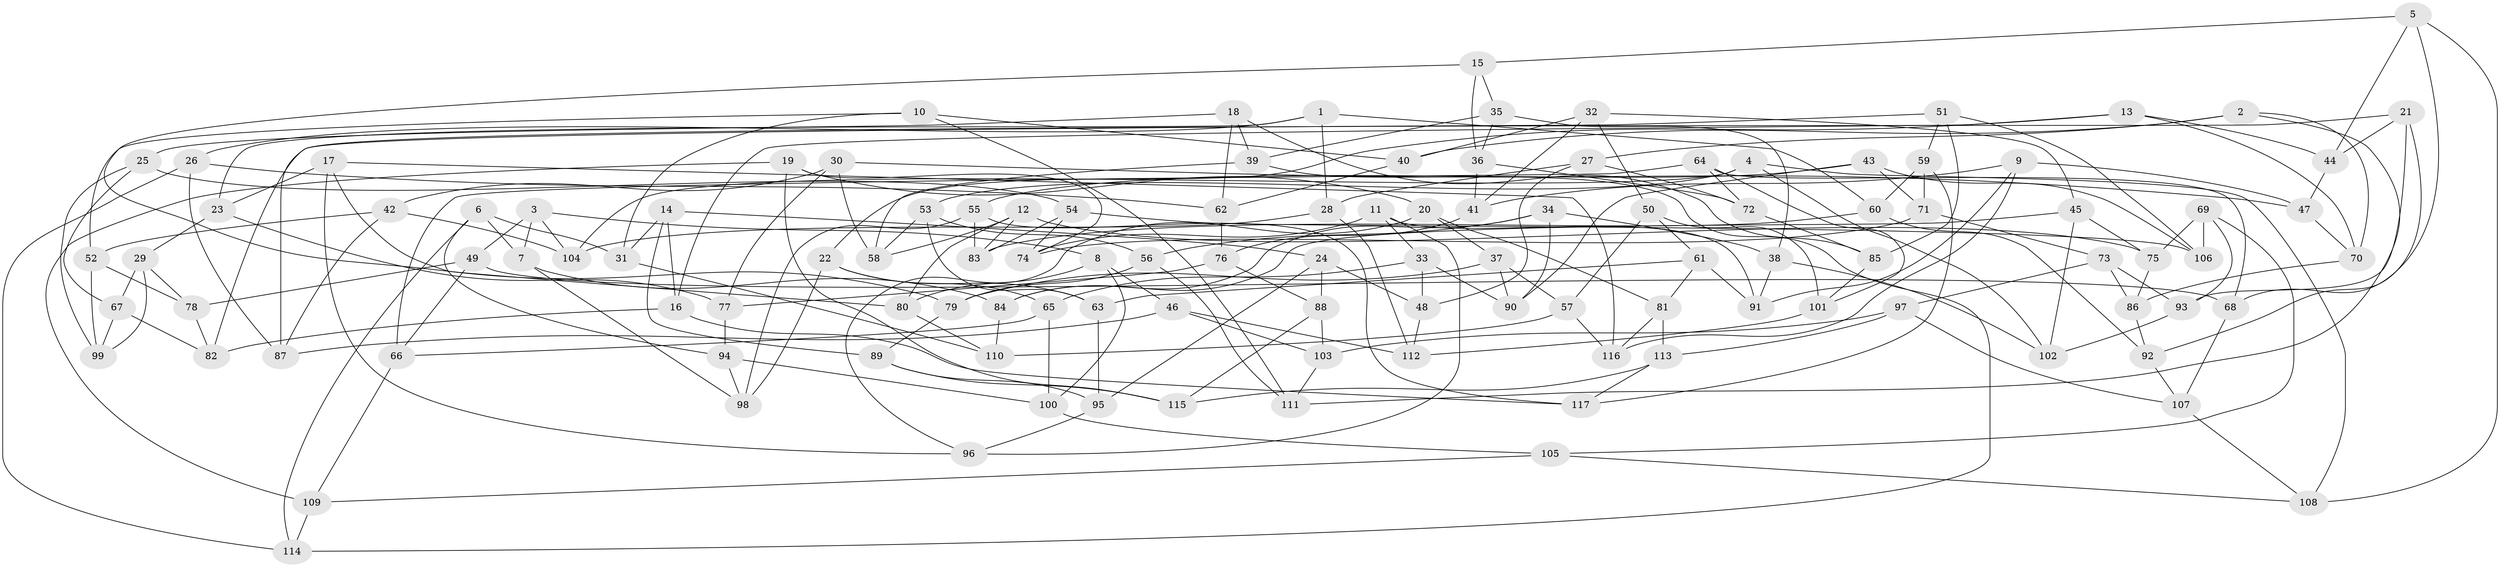 // coarse degree distribution, {10: 0.04225352112676056, 4: 0.7605633802816901, 11: 0.028169014084507043, 9: 0.04225352112676056, 7: 0.04225352112676056, 8: 0.014084507042253521, 3: 0.056338028169014086, 12: 0.014084507042253521}
// Generated by graph-tools (version 1.1) at 2025/53/03/04/25 22:53:58]
// undirected, 117 vertices, 234 edges
graph export_dot {
  node [color=gray90,style=filled];
  1;
  2;
  3;
  4;
  5;
  6;
  7;
  8;
  9;
  10;
  11;
  12;
  13;
  14;
  15;
  16;
  17;
  18;
  19;
  20;
  21;
  22;
  23;
  24;
  25;
  26;
  27;
  28;
  29;
  30;
  31;
  32;
  33;
  34;
  35;
  36;
  37;
  38;
  39;
  40;
  41;
  42;
  43;
  44;
  45;
  46;
  47;
  48;
  49;
  50;
  51;
  52;
  53;
  54;
  55;
  56;
  57;
  58;
  59;
  60;
  61;
  62;
  63;
  64;
  65;
  66;
  67;
  68;
  69;
  70;
  71;
  72;
  73;
  74;
  75;
  76;
  77;
  78;
  79;
  80;
  81;
  82;
  83;
  84;
  85;
  86;
  87;
  88;
  89;
  90;
  91;
  92;
  93;
  94;
  95;
  96;
  97;
  98;
  99;
  100;
  101;
  102;
  103;
  104;
  105;
  106;
  107;
  108;
  109;
  110;
  111;
  112;
  113;
  114;
  115;
  116;
  117;
  1 -- 28;
  1 -- 26;
  1 -- 23;
  1 -- 60;
  2 -- 40;
  2 -- 111;
  2 -- 70;
  2 -- 27;
  3 -- 49;
  3 -- 104;
  3 -- 7;
  3 -- 8;
  4 -- 53;
  4 -- 108;
  4 -- 104;
  4 -- 102;
  5 -- 68;
  5 -- 44;
  5 -- 108;
  5 -- 15;
  6 -- 31;
  6 -- 114;
  6 -- 94;
  6 -- 7;
  7 -- 98;
  7 -- 84;
  8 -- 46;
  8 -- 100;
  8 -- 80;
  9 -- 41;
  9 -- 116;
  9 -- 91;
  9 -- 47;
  10 -- 52;
  10 -- 40;
  10 -- 31;
  10 -- 111;
  11 -- 74;
  11 -- 91;
  11 -- 96;
  11 -- 33;
  12 -- 75;
  12 -- 58;
  12 -- 83;
  12 -- 80;
  13 -- 44;
  13 -- 22;
  13 -- 70;
  13 -- 16;
  14 -- 24;
  14 -- 89;
  14 -- 16;
  14 -- 31;
  15 -- 79;
  15 -- 36;
  15 -- 35;
  16 -- 82;
  16 -- 117;
  17 -- 116;
  17 -- 80;
  17 -- 96;
  17 -- 23;
  18 -- 85;
  18 -- 25;
  18 -- 62;
  18 -- 39;
  19 -- 115;
  19 -- 74;
  19 -- 109;
  19 -- 20;
  20 -- 81;
  20 -- 37;
  20 -- 96;
  21 -- 44;
  21 -- 92;
  21 -- 93;
  21 -- 82;
  22 -- 98;
  22 -- 65;
  22 -- 63;
  23 -- 77;
  23 -- 29;
  24 -- 48;
  24 -- 88;
  24 -- 95;
  25 -- 99;
  25 -- 54;
  25 -- 67;
  26 -- 62;
  26 -- 114;
  26 -- 87;
  27 -- 48;
  27 -- 72;
  27 -- 28;
  28 -- 104;
  28 -- 112;
  29 -- 67;
  29 -- 78;
  29 -- 99;
  30 -- 77;
  30 -- 47;
  30 -- 58;
  30 -- 42;
  31 -- 110;
  32 -- 40;
  32 -- 41;
  32 -- 50;
  32 -- 45;
  33 -- 90;
  33 -- 65;
  33 -- 48;
  34 -- 38;
  34 -- 90;
  34 -- 56;
  34 -- 84;
  35 -- 39;
  35 -- 36;
  35 -- 38;
  36 -- 41;
  36 -- 72;
  37 -- 57;
  37 -- 79;
  37 -- 90;
  38 -- 102;
  38 -- 91;
  39 -- 114;
  39 -- 58;
  40 -- 62;
  41 -- 76;
  42 -- 104;
  42 -- 87;
  42 -- 52;
  43 -- 55;
  43 -- 106;
  43 -- 71;
  43 -- 90;
  44 -- 47;
  45 -- 84;
  45 -- 102;
  45 -- 75;
  46 -- 103;
  46 -- 112;
  46 -- 87;
  47 -- 70;
  48 -- 112;
  49 -- 68;
  49 -- 78;
  49 -- 66;
  50 -- 61;
  50 -- 101;
  50 -- 57;
  51 -- 59;
  51 -- 85;
  51 -- 106;
  51 -- 87;
  52 -- 78;
  52 -- 99;
  53 -- 58;
  53 -- 63;
  53 -- 56;
  54 -- 83;
  54 -- 106;
  54 -- 74;
  55 -- 83;
  55 -- 98;
  55 -- 117;
  56 -- 111;
  56 -- 79;
  57 -- 110;
  57 -- 116;
  59 -- 117;
  59 -- 71;
  59 -- 60;
  60 -- 92;
  60 -- 83;
  61 -- 63;
  61 -- 91;
  61 -- 81;
  62 -- 76;
  63 -- 95;
  64 -- 66;
  64 -- 101;
  64 -- 72;
  64 -- 68;
  65 -- 100;
  65 -- 66;
  66 -- 109;
  67 -- 99;
  67 -- 82;
  68 -- 107;
  69 -- 106;
  69 -- 75;
  69 -- 93;
  69 -- 105;
  70 -- 86;
  71 -- 73;
  71 -- 74;
  72 -- 85;
  73 -- 86;
  73 -- 97;
  73 -- 93;
  75 -- 86;
  76 -- 88;
  76 -- 77;
  77 -- 94;
  78 -- 82;
  79 -- 89;
  80 -- 110;
  81 -- 116;
  81 -- 113;
  84 -- 110;
  85 -- 101;
  86 -- 92;
  88 -- 103;
  88 -- 115;
  89 -- 115;
  89 -- 95;
  92 -- 107;
  93 -- 102;
  94 -- 100;
  94 -- 98;
  95 -- 96;
  97 -- 113;
  97 -- 103;
  97 -- 107;
  100 -- 105;
  101 -- 112;
  103 -- 111;
  105 -- 109;
  105 -- 108;
  107 -- 108;
  109 -- 114;
  113 -- 117;
  113 -- 115;
}

